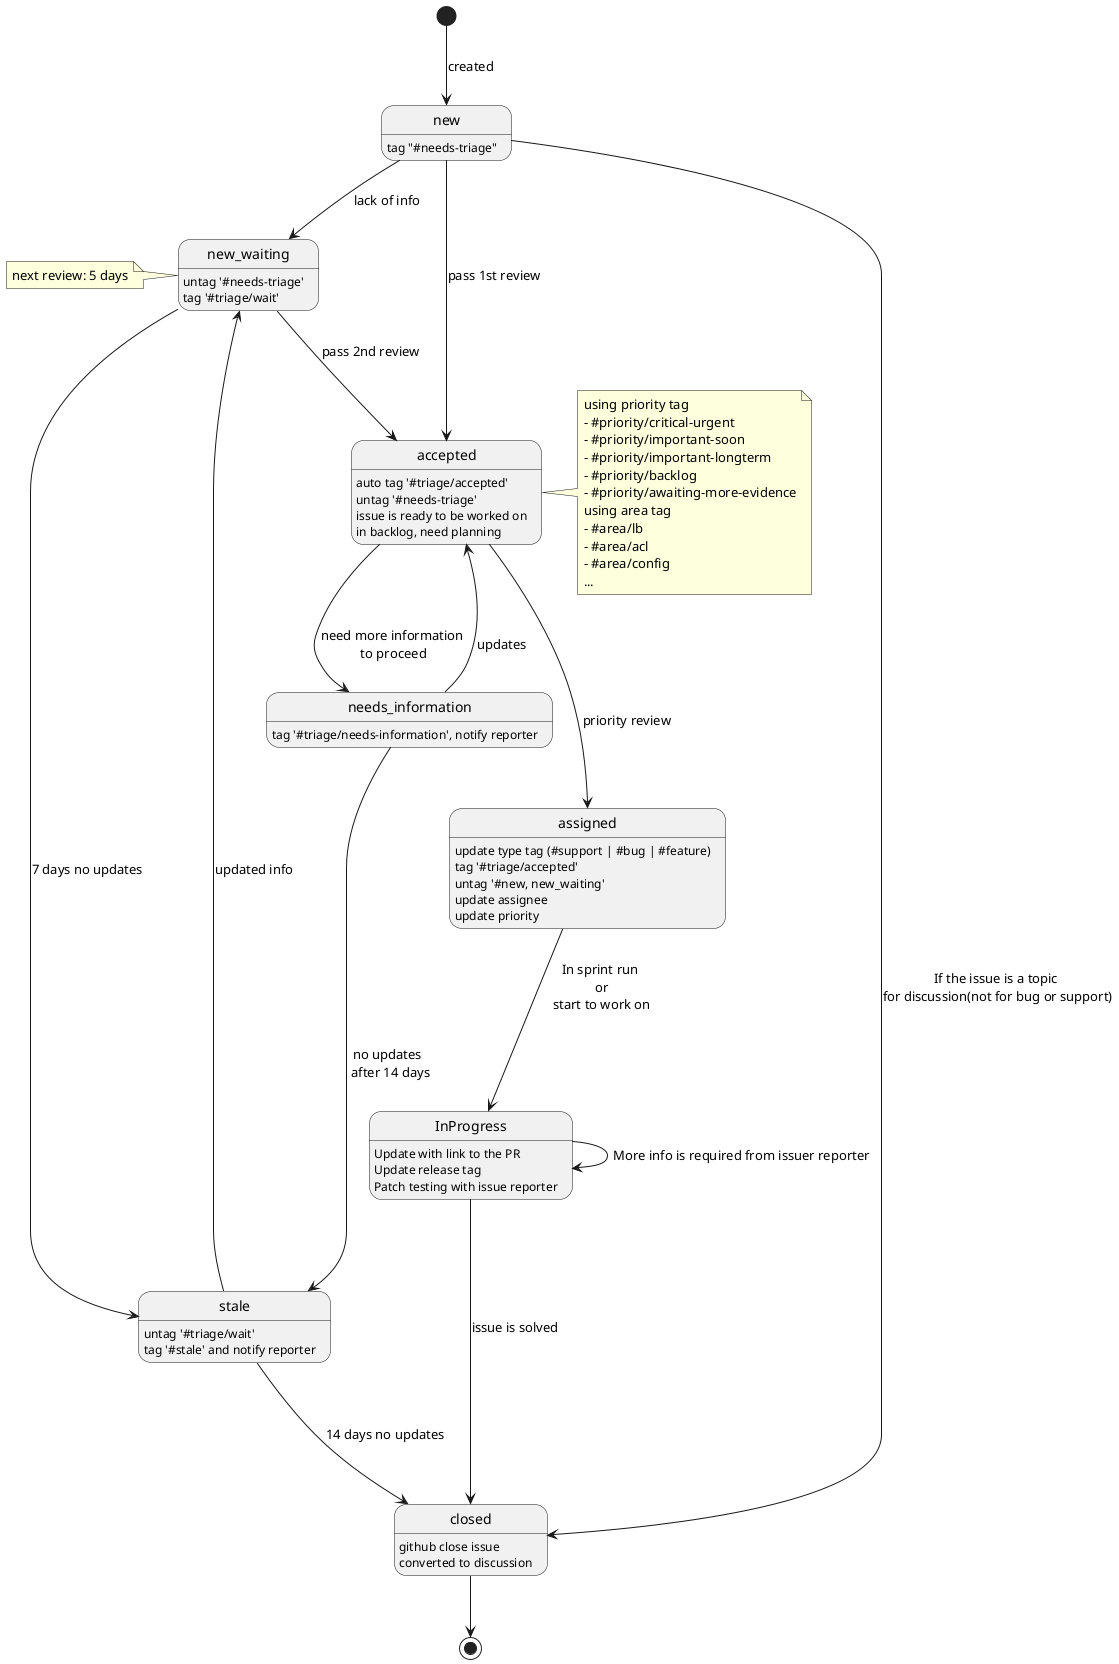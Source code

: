 @startuml

new: tag "#needs-triage"

new_waiting: untag '#needs-triage'
new_waiting: tag '#triage/wait'
new_waiting --> accepted: pass 2nd review

accepted: auto tag '#triage/accepted'
accepted: untag '#needs-triage'
accepted: issue is ready to be worked on
accepted: in backlog, need planning

assigned: update type tag (#support | #bug | #feature)
assigned: tag '#triage/accepted'
assigned: untag '#new, new_waiting'
assigned: update assignee
assigned: update priority

InProgress: Update with link to the PR
InProgress: Update release tag
InProgress: Patch testing with issue reporter

needs_information: tag '#triage/needs-information', notify reporter

stale: untag '#triage/wait'
stale: tag '#stale' and notify reporter

closed: github close issue
closed: converted to discussion

[*]--> new: created

new --> accepted: pass 1st review
new --> closed: If the issue is a topic \nfor discussion(not for bug or support)
new --> new_waiting: lack of info

new_waiting --> stale:  7 days no updates
stale ---> closed: 14 days no updates
stale ---> new_waiting: updated info
closed --> [*]

accepted -down--> assigned: priority review

accepted --> needs_information: need more information\n to proceed
needs_information --> accepted:  updates
assigned --> InProgress: In sprint run\n or\n start to work on
InProgress --> closed: issue is solved
InProgress --->InProgress: More info is required from issuer reporter
needs_information -----> stale: no updates \n after 14 days

note left of new_waiting
  next review: 5 days
end note

note right of accepted
  using priority tag
  - #priority/critical-urgent
  - #priority/important-soon
  - #priority/important-longterm
  - #priority/backlog
  - #priority/awaiting-more-evidence
  using area tag
  - #area/lb
  - #area/acl
  - #area/config
  ...
end note

@enduml
